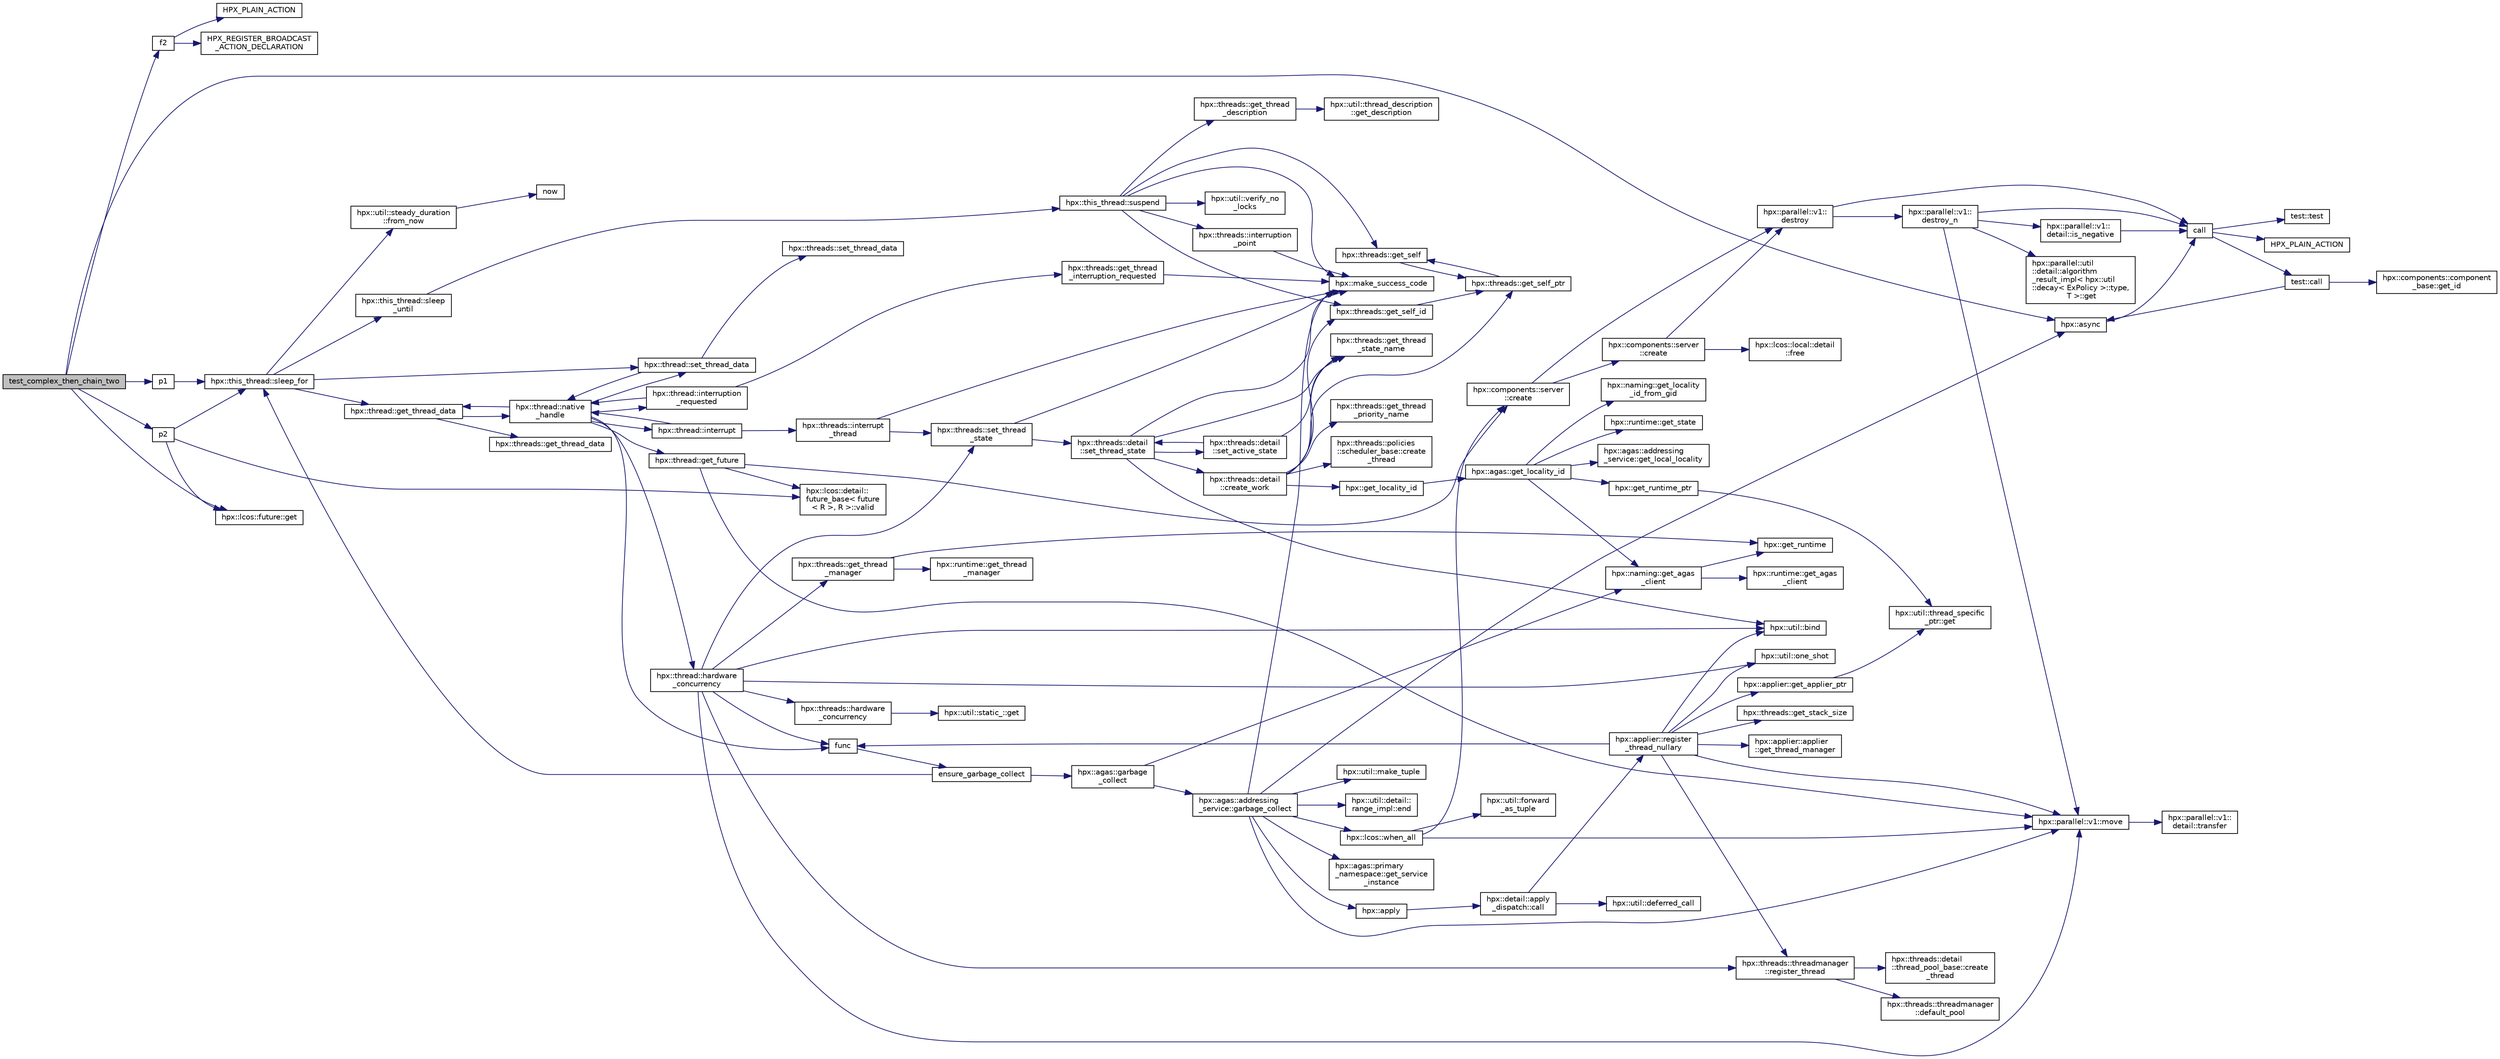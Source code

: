 digraph "test_complex_then_chain_two"
{
  edge [fontname="Helvetica",fontsize="10",labelfontname="Helvetica",labelfontsize="10"];
  node [fontname="Helvetica",fontsize="10",shape=record];
  rankdir="LR";
  Node667 [label="test_complex_then_chain_two",height=0.2,width=0.4,color="black", fillcolor="grey75", style="filled", fontcolor="black"];
  Node667 -> Node668 [color="midnightblue",fontsize="10",style="solid",fontname="Helvetica"];
  Node668 [label="f2",height=0.2,width=0.4,color="black", fillcolor="white", style="filled",URL="$d8/d8b/broadcast_8cpp.html#a90b718127ae383af9c1b52fb8d5e1166"];
  Node668 -> Node669 [color="midnightblue",fontsize="10",style="solid",fontname="Helvetica"];
  Node669 [label="HPX_PLAIN_ACTION",height=0.2,width=0.4,color="black", fillcolor="white", style="filled",URL="$d8/d8b/broadcast_8cpp.html#a19685a0394ce6a99351f7a679f6eeefc"];
  Node668 -> Node670 [color="midnightblue",fontsize="10",style="solid",fontname="Helvetica"];
  Node670 [label="HPX_REGISTER_BROADCAST\l_ACTION_DECLARATION",height=0.2,width=0.4,color="black", fillcolor="white", style="filled",URL="$d7/d38/addressing__service_8cpp.html#a573d764d9cb34eec46a4bdffcf07875f"];
  Node667 -> Node671 [color="midnightblue",fontsize="10",style="solid",fontname="Helvetica"];
  Node671 [label="hpx::async",height=0.2,width=0.4,color="black", fillcolor="white", style="filled",URL="$d8/d83/namespacehpx.html#acb7d8e37b73b823956ce144f9a57eaa4"];
  Node671 -> Node672 [color="midnightblue",fontsize="10",style="solid",fontname="Helvetica"];
  Node672 [label="call",height=0.2,width=0.4,color="black", fillcolor="white", style="filled",URL="$d2/d67/promise__1620_8cpp.html#a58357f0b82bc761e1d0b9091ed563a70"];
  Node672 -> Node673 [color="midnightblue",fontsize="10",style="solid",fontname="Helvetica"];
  Node673 [label="test::test",height=0.2,width=0.4,color="black", fillcolor="white", style="filled",URL="$d8/d89/structtest.html#ab42d5ece712d716b04cb3f686f297a26"];
  Node672 -> Node674 [color="midnightblue",fontsize="10",style="solid",fontname="Helvetica"];
  Node674 [label="HPX_PLAIN_ACTION",height=0.2,width=0.4,color="black", fillcolor="white", style="filled",URL="$d2/d67/promise__1620_8cpp.html#ab96aab827a4b1fcaf66cfe0ba83fef23"];
  Node672 -> Node675 [color="midnightblue",fontsize="10",style="solid",fontname="Helvetica"];
  Node675 [label="test::call",height=0.2,width=0.4,color="black", fillcolor="white", style="filled",URL="$d8/d89/structtest.html#aeb29e7ed6518b9426ccf1344c52620ae"];
  Node675 -> Node671 [color="midnightblue",fontsize="10",style="solid",fontname="Helvetica"];
  Node675 -> Node676 [color="midnightblue",fontsize="10",style="solid",fontname="Helvetica"];
  Node676 [label="hpx::components::component\l_base::get_id",height=0.2,width=0.4,color="black", fillcolor="white", style="filled",URL="$d2/de6/classhpx_1_1components_1_1component__base.html#a4c8fd93514039bdf01c48d66d82b19cd"];
  Node667 -> Node677 [color="midnightblue",fontsize="10",style="solid",fontname="Helvetica"];
  Node677 [label="p1",height=0.2,width=0.4,color="black", fillcolor="white", style="filled",URL="$df/dbe/future__then__executor_8cpp.html#a8978a24b044bacf963e33824a4c1ac98"];
  Node677 -> Node678 [color="midnightblue",fontsize="10",style="solid",fontname="Helvetica"];
  Node678 [label="hpx::this_thread::sleep_for",height=0.2,width=0.4,color="black", fillcolor="white", style="filled",URL="$d9/d52/namespacehpx_1_1this__thread.html#afc042a5a5fa52eef2d1d177a343435cf"];
  Node678 -> Node679 [color="midnightblue",fontsize="10",style="solid",fontname="Helvetica"];
  Node679 [label="hpx::this_thread::sleep\l_until",height=0.2,width=0.4,color="black", fillcolor="white", style="filled",URL="$d9/d52/namespacehpx_1_1this__thread.html#ae12a853980115b23ff0ab8ca06622658"];
  Node679 -> Node680 [color="midnightblue",fontsize="10",style="solid",fontname="Helvetica"];
  Node680 [label="hpx::this_thread::suspend",height=0.2,width=0.4,color="black", fillcolor="white", style="filled",URL="$d9/d52/namespacehpx_1_1this__thread.html#aca220026fb3014c0881d129fe31c0073"];
  Node680 -> Node681 [color="midnightblue",fontsize="10",style="solid",fontname="Helvetica"];
  Node681 [label="hpx::threads::get_self",height=0.2,width=0.4,color="black", fillcolor="white", style="filled",URL="$d7/d28/namespacehpx_1_1threads.html#a07daf4d6d29233f20d66d41ab7b5b8e8"];
  Node681 -> Node682 [color="midnightblue",fontsize="10",style="solid",fontname="Helvetica"];
  Node682 [label="hpx::threads::get_self_ptr",height=0.2,width=0.4,color="black", fillcolor="white", style="filled",URL="$d7/d28/namespacehpx_1_1threads.html#a22877ae347ad884cde3a51397dad6c53"];
  Node682 -> Node681 [color="midnightblue",fontsize="10",style="solid",fontname="Helvetica"];
  Node680 -> Node683 [color="midnightblue",fontsize="10",style="solid",fontname="Helvetica"];
  Node683 [label="hpx::threads::get_self_id",height=0.2,width=0.4,color="black", fillcolor="white", style="filled",URL="$d7/d28/namespacehpx_1_1threads.html#afafe0f900b9fac3d4ed3c747625c1cfe"];
  Node683 -> Node682 [color="midnightblue",fontsize="10",style="solid",fontname="Helvetica"];
  Node680 -> Node684 [color="midnightblue",fontsize="10",style="solid",fontname="Helvetica"];
  Node684 [label="hpx::threads::interruption\l_point",height=0.2,width=0.4,color="black", fillcolor="white", style="filled",URL="$d7/d28/namespacehpx_1_1threads.html#ada6ec56a12b050707311d8c628089059"];
  Node684 -> Node685 [color="midnightblue",fontsize="10",style="solid",fontname="Helvetica"];
  Node685 [label="hpx::make_success_code",height=0.2,width=0.4,color="black", fillcolor="white", style="filled",URL="$d8/d83/namespacehpx.html#a0e8512a8f49e2a6c8185061181419d8f",tooltip="Returns error_code(hpx::success, \"success\", mode). "];
  Node680 -> Node686 [color="midnightblue",fontsize="10",style="solid",fontname="Helvetica"];
  Node686 [label="hpx::util::verify_no\l_locks",height=0.2,width=0.4,color="black", fillcolor="white", style="filled",URL="$df/dad/namespacehpx_1_1util.html#ae0e1837ee6f09b79b26c2e788d2e9fc9"];
  Node680 -> Node687 [color="midnightblue",fontsize="10",style="solid",fontname="Helvetica"];
  Node687 [label="hpx::threads::get_thread\l_description",height=0.2,width=0.4,color="black", fillcolor="white", style="filled",URL="$d7/d28/namespacehpx_1_1threads.html#a42fc18a7a680f4e8bc633a4b4c956701"];
  Node687 -> Node688 [color="midnightblue",fontsize="10",style="solid",fontname="Helvetica"];
  Node688 [label="hpx::util::thread_description\l::get_description",height=0.2,width=0.4,color="black", fillcolor="white", style="filled",URL="$df/d9e/structhpx_1_1util_1_1thread__description.html#a8c834e14eca6eb228188022577f9f952"];
  Node680 -> Node685 [color="midnightblue",fontsize="10",style="solid",fontname="Helvetica"];
  Node678 -> Node689 [color="midnightblue",fontsize="10",style="solid",fontname="Helvetica"];
  Node689 [label="hpx::util::steady_duration\l::from_now",height=0.2,width=0.4,color="black", fillcolor="white", style="filled",URL="$d9/d4f/classhpx_1_1util_1_1steady__duration.html#a0132206d767cd0f7395507b40111a153"];
  Node689 -> Node690 [color="midnightblue",fontsize="10",style="solid",fontname="Helvetica"];
  Node690 [label="now",height=0.2,width=0.4,color="black", fillcolor="white", style="filled",URL="$de/db3/1d__stencil__1__omp_8cpp.html#a89e9667753dccfac455bd37a7a3a7b16"];
  Node678 -> Node691 [color="midnightblue",fontsize="10",style="solid",fontname="Helvetica"];
  Node691 [label="hpx::thread::get_thread_data",height=0.2,width=0.4,color="black", fillcolor="white", style="filled",URL="$de/d9b/classhpx_1_1thread.html#a4535ef82cec3b953d2c941d20e3e3904"];
  Node691 -> Node692 [color="midnightblue",fontsize="10",style="solid",fontname="Helvetica"];
  Node692 [label="hpx::threads::get_thread_data",height=0.2,width=0.4,color="black", fillcolor="white", style="filled",URL="$d7/d28/namespacehpx_1_1threads.html#a8737931ff6303807225f735b2b384ae4"];
  Node691 -> Node693 [color="midnightblue",fontsize="10",style="solid",fontname="Helvetica"];
  Node693 [label="hpx::thread::native\l_handle",height=0.2,width=0.4,color="black", fillcolor="white", style="filled",URL="$de/d9b/classhpx_1_1thread.html#acf48190d264ab64c1c4ec99d0b421b5a"];
  Node693 -> Node694 [color="midnightblue",fontsize="10",style="solid",fontname="Helvetica"];
  Node694 [label="hpx::thread::hardware\l_concurrency",height=0.2,width=0.4,color="black", fillcolor="white", style="filled",URL="$de/d9b/classhpx_1_1thread.html#a8e4fff210e02485ba493bc3a2a956c03"];
  Node694 -> Node695 [color="midnightblue",fontsize="10",style="solid",fontname="Helvetica"];
  Node695 [label="hpx::threads::hardware\l_concurrency",height=0.2,width=0.4,color="black", fillcolor="white", style="filled",URL="$d7/d28/namespacehpx_1_1threads.html#aa8752a235478d2ad7b5ac467b63ab527"];
  Node695 -> Node696 [color="midnightblue",fontsize="10",style="solid",fontname="Helvetica"];
  Node696 [label="hpx::util::static_::get",height=0.2,width=0.4,color="black", fillcolor="white", style="filled",URL="$d3/dbb/structhpx_1_1util_1_1static__.html#a2967c633948a3bf17a3b5405ef5a8318"];
  Node694 -> Node697 [color="midnightblue",fontsize="10",style="solid",fontname="Helvetica"];
  Node697 [label="func",height=0.2,width=0.4,color="black", fillcolor="white", style="filled",URL="$d8/dfd/id__type__ref__counting__1032_8cpp.html#ab811b86ea5107ffb3351fcaa29d2c652"];
  Node697 -> Node698 [color="midnightblue",fontsize="10",style="solid",fontname="Helvetica"];
  Node698 [label="ensure_garbage_collect",height=0.2,width=0.4,color="black", fillcolor="white", style="filled",URL="$d8/dfd/id__type__ref__counting__1032_8cpp.html#a5264b94bf7c262ac0e521fb290d476d5"];
  Node698 -> Node678 [color="midnightblue",fontsize="10",style="solid",fontname="Helvetica"];
  Node698 -> Node699 [color="midnightblue",fontsize="10",style="solid",fontname="Helvetica"];
  Node699 [label="hpx::agas::garbage\l_collect",height=0.2,width=0.4,color="black", fillcolor="white", style="filled",URL="$dc/d54/namespacehpx_1_1agas.html#a951337adc4f9bd6df00a50737468e911"];
  Node699 -> Node700 [color="midnightblue",fontsize="10",style="solid",fontname="Helvetica"];
  Node700 [label="hpx::naming::get_agas\l_client",height=0.2,width=0.4,color="black", fillcolor="white", style="filled",URL="$d4/dc9/namespacehpx_1_1naming.html#a0408fffd5d34b620712a801b0ae3b032"];
  Node700 -> Node701 [color="midnightblue",fontsize="10",style="solid",fontname="Helvetica"];
  Node701 [label="hpx::get_runtime",height=0.2,width=0.4,color="black", fillcolor="white", style="filled",URL="$d8/d83/namespacehpx.html#aef902cc6c7dd3b9fbadf34d1e850a070"];
  Node700 -> Node702 [color="midnightblue",fontsize="10",style="solid",fontname="Helvetica"];
  Node702 [label="hpx::runtime::get_agas\l_client",height=0.2,width=0.4,color="black", fillcolor="white", style="filled",URL="$d0/d7b/classhpx_1_1runtime.html#aeb5dddd30d6b9861669af8ad44d1a96a"];
  Node699 -> Node703 [color="midnightblue",fontsize="10",style="solid",fontname="Helvetica"];
  Node703 [label="hpx::agas::addressing\l_service::garbage_collect",height=0.2,width=0.4,color="black", fillcolor="white", style="filled",URL="$db/d58/structhpx_1_1agas_1_1addressing__service.html#a87dcae0eacf6e62d5103ebf516d86f63"];
  Node703 -> Node685 [color="midnightblue",fontsize="10",style="solid",fontname="Helvetica"];
  Node703 -> Node704 [color="midnightblue",fontsize="10",style="solid",fontname="Helvetica"];
  Node704 [label="hpx::agas::primary\l_namespace::get_service\l_instance",height=0.2,width=0.4,color="black", fillcolor="white", style="filled",URL="$d1/d43/structhpx_1_1agas_1_1primary__namespace.html#a7630ff0f30ff8c23b13b4672c5350e2e"];
  Node703 -> Node705 [color="midnightblue",fontsize="10",style="solid",fontname="Helvetica"];
  Node705 [label="hpx::util::make_tuple",height=0.2,width=0.4,color="black", fillcolor="white", style="filled",URL="$df/dad/namespacehpx_1_1util.html#a06fa74211a987d208e013f400a9f5328"];
  Node703 -> Node706 [color="midnightblue",fontsize="10",style="solid",fontname="Helvetica"];
  Node706 [label="hpx::util::detail::\lrange_impl::end",height=0.2,width=0.4,color="black", fillcolor="white", style="filled",URL="$d4/d4a/namespacehpx_1_1util_1_1detail_1_1range__impl.html#afb2ea48b0902f52ee4d8b764807b4316"];
  Node703 -> Node707 [color="midnightblue",fontsize="10",style="solid",fontname="Helvetica"];
  Node707 [label="hpx::apply",height=0.2,width=0.4,color="black", fillcolor="white", style="filled",URL="$d8/d83/namespacehpx.html#aa87762f0db0731d385f3fdfdb25d59fc"];
  Node707 -> Node708 [color="midnightblue",fontsize="10",style="solid",fontname="Helvetica"];
  Node708 [label="hpx::detail::apply\l_dispatch::call",height=0.2,width=0.4,color="black", fillcolor="white", style="filled",URL="$db/de8/structhpx_1_1detail_1_1apply__dispatch.html#a0755fab16d281e74bcff0f8045be9459"];
  Node708 -> Node709 [color="midnightblue",fontsize="10",style="solid",fontname="Helvetica"];
  Node709 [label="hpx::applier::register\l_thread_nullary",height=0.2,width=0.4,color="black", fillcolor="white", style="filled",URL="$d8/dcb/namespacehpx_1_1applier.html#a401cd1145927e58d74d1eb52aaccd936"];
  Node709 -> Node710 [color="midnightblue",fontsize="10",style="solid",fontname="Helvetica"];
  Node710 [label="hpx::applier::get_applier_ptr",height=0.2,width=0.4,color="black", fillcolor="white", style="filled",URL="$d8/dcb/namespacehpx_1_1applier.html#a617483cf2b77ad3a0aa428ade7b35299"];
  Node710 -> Node711 [color="midnightblue",fontsize="10",style="solid",fontname="Helvetica"];
  Node711 [label="hpx::util::thread_specific\l_ptr::get",height=0.2,width=0.4,color="black", fillcolor="white", style="filled",URL="$d4/d4c/structhpx_1_1util_1_1thread__specific__ptr.html#a3b27d8520710478aa41d1f74206bdba9"];
  Node709 -> Node697 [color="midnightblue",fontsize="10",style="solid",fontname="Helvetica"];
  Node709 -> Node712 [color="midnightblue",fontsize="10",style="solid",fontname="Helvetica"];
  Node712 [label="hpx::util::bind",height=0.2,width=0.4,color="black", fillcolor="white", style="filled",URL="$df/dad/namespacehpx_1_1util.html#ad844caedf82a0173d6909d910c3e48c6"];
  Node709 -> Node713 [color="midnightblue",fontsize="10",style="solid",fontname="Helvetica"];
  Node713 [label="hpx::util::one_shot",height=0.2,width=0.4,color="black", fillcolor="white", style="filled",URL="$df/dad/namespacehpx_1_1util.html#a273e61be42a72415291e0ec0a4f28c7a"];
  Node709 -> Node714 [color="midnightblue",fontsize="10",style="solid",fontname="Helvetica"];
  Node714 [label="hpx::parallel::v1::move",height=0.2,width=0.4,color="black", fillcolor="white", style="filled",URL="$db/db9/namespacehpx_1_1parallel_1_1v1.html#aa7c4ede081ce786c9d1eb1adff495cfc"];
  Node714 -> Node715 [color="midnightblue",fontsize="10",style="solid",fontname="Helvetica"];
  Node715 [label="hpx::parallel::v1::\ldetail::transfer",height=0.2,width=0.4,color="black", fillcolor="white", style="filled",URL="$d2/ddd/namespacehpx_1_1parallel_1_1v1_1_1detail.html#ab1b56a05e1885ca7cc7ffa1804dd2f3c"];
  Node709 -> Node716 [color="midnightblue",fontsize="10",style="solid",fontname="Helvetica"];
  Node716 [label="hpx::threads::get_stack_size",height=0.2,width=0.4,color="black", fillcolor="white", style="filled",URL="$d7/d28/namespacehpx_1_1threads.html#af597241b3c2785150be206737ca04aa6",tooltip="The get_stack_size function is part of the thread related API. It. "];
  Node709 -> Node717 [color="midnightblue",fontsize="10",style="solid",fontname="Helvetica"];
  Node717 [label="hpx::applier::applier\l::get_thread_manager",height=0.2,width=0.4,color="black", fillcolor="white", style="filled",URL="$da/dcb/classhpx_1_1applier_1_1applier.html#acc36d583973701e573be39da97bba866",tooltip="Access the thread-manager instance associated with this applier. "];
  Node709 -> Node718 [color="midnightblue",fontsize="10",style="solid",fontname="Helvetica"];
  Node718 [label="hpx::threads::threadmanager\l::register_thread",height=0.2,width=0.4,color="black", fillcolor="white", style="filled",URL="$d5/daa/classhpx_1_1threads_1_1threadmanager.html#a7f79c7578e08a60ca45eb276ce8133d8"];
  Node718 -> Node719 [color="midnightblue",fontsize="10",style="solid",fontname="Helvetica"];
  Node719 [label="hpx::threads::threadmanager\l::default_pool",height=0.2,width=0.4,color="black", fillcolor="white", style="filled",URL="$d5/daa/classhpx_1_1threads_1_1threadmanager.html#a851f067d03b5dd1c5e6a9a6a841e05df"];
  Node718 -> Node720 [color="midnightblue",fontsize="10",style="solid",fontname="Helvetica"];
  Node720 [label="hpx::threads::detail\l::thread_pool_base::create\l_thread",height=0.2,width=0.4,color="black", fillcolor="white", style="filled",URL="$de/dae/classhpx_1_1threads_1_1detail_1_1thread__pool__base.html#ad35d3779eef6f4528e62a26d71b34b34"];
  Node708 -> Node721 [color="midnightblue",fontsize="10",style="solid",fontname="Helvetica"];
  Node721 [label="hpx::util::deferred_call",height=0.2,width=0.4,color="black", fillcolor="white", style="filled",URL="$df/dad/namespacehpx_1_1util.html#acdded623c658a7a3436f7e76bc9d881c"];
  Node703 -> Node714 [color="midnightblue",fontsize="10",style="solid",fontname="Helvetica"];
  Node703 -> Node671 [color="midnightblue",fontsize="10",style="solid",fontname="Helvetica"];
  Node703 -> Node722 [color="midnightblue",fontsize="10",style="solid",fontname="Helvetica"];
  Node722 [label="hpx::lcos::when_all",height=0.2,width=0.4,color="black", fillcolor="white", style="filled",URL="$d2/dc9/namespacehpx_1_1lcos.html#a1a6fb024d8690923fb185d5aee204d54"];
  Node722 -> Node723 [color="midnightblue",fontsize="10",style="solid",fontname="Helvetica"];
  Node723 [label="hpx::util::forward\l_as_tuple",height=0.2,width=0.4,color="black", fillcolor="white", style="filled",URL="$df/dad/namespacehpx_1_1util.html#ab7c31e3f24c3302a4f67b6735a6fa597"];
  Node722 -> Node714 [color="midnightblue",fontsize="10",style="solid",fontname="Helvetica"];
  Node722 -> Node724 [color="midnightblue",fontsize="10",style="solid",fontname="Helvetica"];
  Node724 [label="hpx::components::server\l::create",height=0.2,width=0.4,color="black", fillcolor="white", style="filled",URL="$d2/da2/namespacehpx_1_1components_1_1server.html#ac776c89f3d68ceb910e8cee9fa937ab4",tooltip="Create arrays of components using their default constructor. "];
  Node724 -> Node725 [color="midnightblue",fontsize="10",style="solid",fontname="Helvetica"];
  Node725 [label="hpx::components::server\l::create",height=0.2,width=0.4,color="black", fillcolor="white", style="filled",URL="$d2/da2/namespacehpx_1_1components_1_1server.html#a77d26de181c97b444565e230577981bd"];
  Node725 -> Node726 [color="midnightblue",fontsize="10",style="solid",fontname="Helvetica"];
  Node726 [label="hpx::lcos::local::detail\l::free",height=0.2,width=0.4,color="black", fillcolor="white", style="filled",URL="$d4/dcb/namespacehpx_1_1lcos_1_1local_1_1detail.html#a55a940f019734e9bb045dc123cd80e48"];
  Node725 -> Node727 [color="midnightblue",fontsize="10",style="solid",fontname="Helvetica"];
  Node727 [label="hpx::parallel::v1::\ldestroy",height=0.2,width=0.4,color="black", fillcolor="white", style="filled",URL="$db/db9/namespacehpx_1_1parallel_1_1v1.html#acf303558375048e8a7cc9a2c2e09477f"];
  Node727 -> Node672 [color="midnightblue",fontsize="10",style="solid",fontname="Helvetica"];
  Node727 -> Node728 [color="midnightblue",fontsize="10",style="solid",fontname="Helvetica"];
  Node728 [label="hpx::parallel::v1::\ldestroy_n",height=0.2,width=0.4,color="black", fillcolor="white", style="filled",URL="$db/db9/namespacehpx_1_1parallel_1_1v1.html#a71d0691132a300690163f5636bcd5bd3"];
  Node728 -> Node729 [color="midnightblue",fontsize="10",style="solid",fontname="Helvetica"];
  Node729 [label="hpx::parallel::v1::\ldetail::is_negative",height=0.2,width=0.4,color="black", fillcolor="white", style="filled",URL="$d2/ddd/namespacehpx_1_1parallel_1_1v1_1_1detail.html#adf2e40fc4b20ad0fd442ee3118a4d527"];
  Node729 -> Node672 [color="midnightblue",fontsize="10",style="solid",fontname="Helvetica"];
  Node728 -> Node730 [color="midnightblue",fontsize="10",style="solid",fontname="Helvetica"];
  Node730 [label="hpx::parallel::util\l::detail::algorithm\l_result_impl\< hpx::util\l::decay\< ExPolicy \>::type,\l T \>::get",height=0.2,width=0.4,color="black", fillcolor="white", style="filled",URL="$d2/d42/structhpx_1_1parallel_1_1util_1_1detail_1_1algorithm__result__impl.html#ab5b051e8ec74eff5e0e62fd63f5d377e"];
  Node728 -> Node714 [color="midnightblue",fontsize="10",style="solid",fontname="Helvetica"];
  Node728 -> Node672 [color="midnightblue",fontsize="10",style="solid",fontname="Helvetica"];
  Node724 -> Node727 [color="midnightblue",fontsize="10",style="solid",fontname="Helvetica"];
  Node694 -> Node712 [color="midnightblue",fontsize="10",style="solid",fontname="Helvetica"];
  Node694 -> Node713 [color="midnightblue",fontsize="10",style="solid",fontname="Helvetica"];
  Node694 -> Node714 [color="midnightblue",fontsize="10",style="solid",fontname="Helvetica"];
  Node694 -> Node731 [color="midnightblue",fontsize="10",style="solid",fontname="Helvetica"];
  Node731 [label="hpx::threads::get_thread\l_manager",height=0.2,width=0.4,color="black", fillcolor="white", style="filled",URL="$d7/d28/namespacehpx_1_1threads.html#a076973c3a53beadde7d967e22c4f6cce"];
  Node731 -> Node701 [color="midnightblue",fontsize="10",style="solid",fontname="Helvetica"];
  Node731 -> Node732 [color="midnightblue",fontsize="10",style="solid",fontname="Helvetica"];
  Node732 [label="hpx::runtime::get_thread\l_manager",height=0.2,width=0.4,color="black", fillcolor="white", style="filled",URL="$d0/d7b/classhpx_1_1runtime.html#a865b12d57fcd44a8d3dda3e35414f563"];
  Node694 -> Node718 [color="midnightblue",fontsize="10",style="solid",fontname="Helvetica"];
  Node694 -> Node733 [color="midnightblue",fontsize="10",style="solid",fontname="Helvetica"];
  Node733 [label="hpx::threads::set_thread\l_state",height=0.2,width=0.4,color="black", fillcolor="white", style="filled",URL="$d7/d28/namespacehpx_1_1threads.html#ac0690ad16ad778bcc79dcd727cc33025",tooltip="Set the thread state of the thread referenced by the thread_id id. "];
  Node733 -> Node685 [color="midnightblue",fontsize="10",style="solid",fontname="Helvetica"];
  Node733 -> Node734 [color="midnightblue",fontsize="10",style="solid",fontname="Helvetica"];
  Node734 [label="hpx::threads::detail\l::set_thread_state",height=0.2,width=0.4,color="black", fillcolor="white", style="filled",URL="$d2/dd1/namespacehpx_1_1threads_1_1detail.html#af85ddc854c4a149bf1738eb1b111b9ab"];
  Node734 -> Node735 [color="midnightblue",fontsize="10",style="solid",fontname="Helvetica"];
  Node735 [label="hpx::threads::get_thread\l_state_name",height=0.2,width=0.4,color="black", fillcolor="white", style="filled",URL="$d7/d28/namespacehpx_1_1threads.html#a26f91ea8d2195f165c033241c5cd11db"];
  Node734 -> Node685 [color="midnightblue",fontsize="10",style="solid",fontname="Helvetica"];
  Node734 -> Node712 [color="midnightblue",fontsize="10",style="solid",fontname="Helvetica"];
  Node734 -> Node736 [color="midnightblue",fontsize="10",style="solid",fontname="Helvetica"];
  Node736 [label="hpx::threads::detail\l::set_active_state",height=0.2,width=0.4,color="black", fillcolor="white", style="filled",URL="$d2/dd1/namespacehpx_1_1threads_1_1detail.html#a45884a5bf04ad66a4f259231a3947e76"];
  Node736 -> Node735 [color="midnightblue",fontsize="10",style="solid",fontname="Helvetica"];
  Node736 -> Node734 [color="midnightblue",fontsize="10",style="solid",fontname="Helvetica"];
  Node734 -> Node737 [color="midnightblue",fontsize="10",style="solid",fontname="Helvetica"];
  Node737 [label="hpx::threads::detail\l::create_work",height=0.2,width=0.4,color="black", fillcolor="white", style="filled",URL="$d2/dd1/namespacehpx_1_1threads_1_1detail.html#ae22384a3c1b1a1940032fad068fb54b1"];
  Node737 -> Node735 [color="midnightblue",fontsize="10",style="solid",fontname="Helvetica"];
  Node737 -> Node738 [color="midnightblue",fontsize="10",style="solid",fontname="Helvetica"];
  Node738 [label="hpx::threads::get_thread\l_priority_name",height=0.2,width=0.4,color="black", fillcolor="white", style="filled",URL="$d7/d28/namespacehpx_1_1threads.html#a9c6b2fec0c1cf5b06ff83ce756ca6d42"];
  Node737 -> Node682 [color="midnightblue",fontsize="10",style="solid",fontname="Helvetica"];
  Node737 -> Node683 [color="midnightblue",fontsize="10",style="solid",fontname="Helvetica"];
  Node737 -> Node739 [color="midnightblue",fontsize="10",style="solid",fontname="Helvetica"];
  Node739 [label="hpx::get_locality_id",height=0.2,width=0.4,color="black", fillcolor="white", style="filled",URL="$d8/d83/namespacehpx.html#a158d7c54a657bb364c1704033010697b",tooltip="Return the number of the locality this function is being called from. "];
  Node739 -> Node740 [color="midnightblue",fontsize="10",style="solid",fontname="Helvetica"];
  Node740 [label="hpx::agas::get_locality_id",height=0.2,width=0.4,color="black", fillcolor="white", style="filled",URL="$dc/d54/namespacehpx_1_1agas.html#a491cc2ddecdf0f1a9129900caa6a4d3e"];
  Node740 -> Node741 [color="midnightblue",fontsize="10",style="solid",fontname="Helvetica"];
  Node741 [label="hpx::get_runtime_ptr",height=0.2,width=0.4,color="black", fillcolor="white", style="filled",URL="$d8/d83/namespacehpx.html#af29daf2bb3e01b4d6495a1742b6cce64"];
  Node741 -> Node711 [color="midnightblue",fontsize="10",style="solid",fontname="Helvetica"];
  Node740 -> Node742 [color="midnightblue",fontsize="10",style="solid",fontname="Helvetica"];
  Node742 [label="hpx::runtime::get_state",height=0.2,width=0.4,color="black", fillcolor="white", style="filled",URL="$d0/d7b/classhpx_1_1runtime.html#ab405f80e060dac95d624520f38b0524c"];
  Node740 -> Node700 [color="midnightblue",fontsize="10",style="solid",fontname="Helvetica"];
  Node740 -> Node743 [color="midnightblue",fontsize="10",style="solid",fontname="Helvetica"];
  Node743 [label="hpx::agas::addressing\l_service::get_local_locality",height=0.2,width=0.4,color="black", fillcolor="white", style="filled",URL="$db/d58/structhpx_1_1agas_1_1addressing__service.html#ab52c19a37c2a7a006c6c15f90ad0539c"];
  Node740 -> Node744 [color="midnightblue",fontsize="10",style="solid",fontname="Helvetica"];
  Node744 [label="hpx::naming::get_locality\l_id_from_gid",height=0.2,width=0.4,color="black", fillcolor="white", style="filled",URL="$d4/dc9/namespacehpx_1_1naming.html#a7fd43037784560bd04fda9b49e33529f"];
  Node737 -> Node745 [color="midnightblue",fontsize="10",style="solid",fontname="Helvetica"];
  Node745 [label="hpx::threads::policies\l::scheduler_base::create\l_thread",height=0.2,width=0.4,color="black", fillcolor="white", style="filled",URL="$dd/d7e/structhpx_1_1threads_1_1policies_1_1scheduler__base.html#ad3b05cd7f363cc8e8410ce368c3794e0"];
  Node693 -> Node746 [color="midnightblue",fontsize="10",style="solid",fontname="Helvetica"];
  Node746 [label="hpx::thread::interrupt",height=0.2,width=0.4,color="black", fillcolor="white", style="filled",URL="$de/d9b/classhpx_1_1thread.html#ac34d0d033aa743c476a79dbc2e1a8a39"];
  Node746 -> Node747 [color="midnightblue",fontsize="10",style="solid",fontname="Helvetica"];
  Node747 [label="hpx::threads::interrupt\l_thread",height=0.2,width=0.4,color="black", fillcolor="white", style="filled",URL="$d7/d28/namespacehpx_1_1threads.html#a6bdda1a2aab61b9b13d274b5155d7e73"];
  Node747 -> Node685 [color="midnightblue",fontsize="10",style="solid",fontname="Helvetica"];
  Node747 -> Node733 [color="midnightblue",fontsize="10",style="solid",fontname="Helvetica"];
  Node746 -> Node693 [color="midnightblue",fontsize="10",style="solid",fontname="Helvetica"];
  Node693 -> Node748 [color="midnightblue",fontsize="10",style="solid",fontname="Helvetica"];
  Node748 [label="hpx::thread::interruption\l_requested",height=0.2,width=0.4,color="black", fillcolor="white", style="filled",URL="$de/d9b/classhpx_1_1thread.html#a33276bb4c20bbb0b1978944e18ef71b8"];
  Node748 -> Node749 [color="midnightblue",fontsize="10",style="solid",fontname="Helvetica"];
  Node749 [label="hpx::threads::get_thread\l_interruption_requested",height=0.2,width=0.4,color="black", fillcolor="white", style="filled",URL="$d7/d28/namespacehpx_1_1threads.html#ae64a7fdb8b5c8bac7be0c8282672a03b"];
  Node749 -> Node685 [color="midnightblue",fontsize="10",style="solid",fontname="Helvetica"];
  Node748 -> Node693 [color="midnightblue",fontsize="10",style="solid",fontname="Helvetica"];
  Node693 -> Node750 [color="midnightblue",fontsize="10",style="solid",fontname="Helvetica"];
  Node750 [label="hpx::thread::get_future",height=0.2,width=0.4,color="black", fillcolor="white", style="filled",URL="$de/d9b/classhpx_1_1thread.html#a87fdb0d8da826366fc190ed224900a64"];
  Node750 -> Node751 [color="midnightblue",fontsize="10",style="solid",fontname="Helvetica"];
  Node751 [label="hpx::lcos::detail::\lfuture_base\< future\l\< R \>, R \>::valid",height=0.2,width=0.4,color="black", fillcolor="white", style="filled",URL="$d5/dd7/classhpx_1_1lcos_1_1detail_1_1future__base.html#aaf7beb7374815614363033bd96573e75"];
  Node750 -> Node724 [color="midnightblue",fontsize="10",style="solid",fontname="Helvetica"];
  Node750 -> Node714 [color="midnightblue",fontsize="10",style="solid",fontname="Helvetica"];
  Node693 -> Node691 [color="midnightblue",fontsize="10",style="solid",fontname="Helvetica"];
  Node693 -> Node752 [color="midnightblue",fontsize="10",style="solid",fontname="Helvetica"];
  Node752 [label="hpx::thread::set_thread_data",height=0.2,width=0.4,color="black", fillcolor="white", style="filled",URL="$de/d9b/classhpx_1_1thread.html#a7317a3cf5251f3b33c990449570d4cea"];
  Node752 -> Node753 [color="midnightblue",fontsize="10",style="solid",fontname="Helvetica"];
  Node753 [label="hpx::threads::set_thread_data",height=0.2,width=0.4,color="black", fillcolor="white", style="filled",URL="$d7/d28/namespacehpx_1_1threads.html#a00a625acc149fce3ae38e4340454acf7"];
  Node752 -> Node693 [color="midnightblue",fontsize="10",style="solid",fontname="Helvetica"];
  Node693 -> Node697 [color="midnightblue",fontsize="10",style="solid",fontname="Helvetica"];
  Node678 -> Node752 [color="midnightblue",fontsize="10",style="solid",fontname="Helvetica"];
  Node667 -> Node754 [color="midnightblue",fontsize="10",style="solid",fontname="Helvetica"];
  Node754 [label="p2",height=0.2,width=0.4,color="black", fillcolor="white", style="filled",URL="$df/dbe/future__then__executor_8cpp.html#a0dabf50b87b0ab6126c07663b7c82650"];
  Node754 -> Node751 [color="midnightblue",fontsize="10",style="solid",fontname="Helvetica"];
  Node754 -> Node755 [color="midnightblue",fontsize="10",style="solid",fontname="Helvetica"];
  Node755 [label="hpx::lcos::future::get",height=0.2,width=0.4,color="black", fillcolor="white", style="filled",URL="$d0/d33/classhpx_1_1lcos_1_1future.html#a8c28269486d5620ac48af349f17bb41c"];
  Node754 -> Node678 [color="midnightblue",fontsize="10",style="solid",fontname="Helvetica"];
  Node667 -> Node755 [color="midnightblue",fontsize="10",style="solid",fontname="Helvetica"];
}
